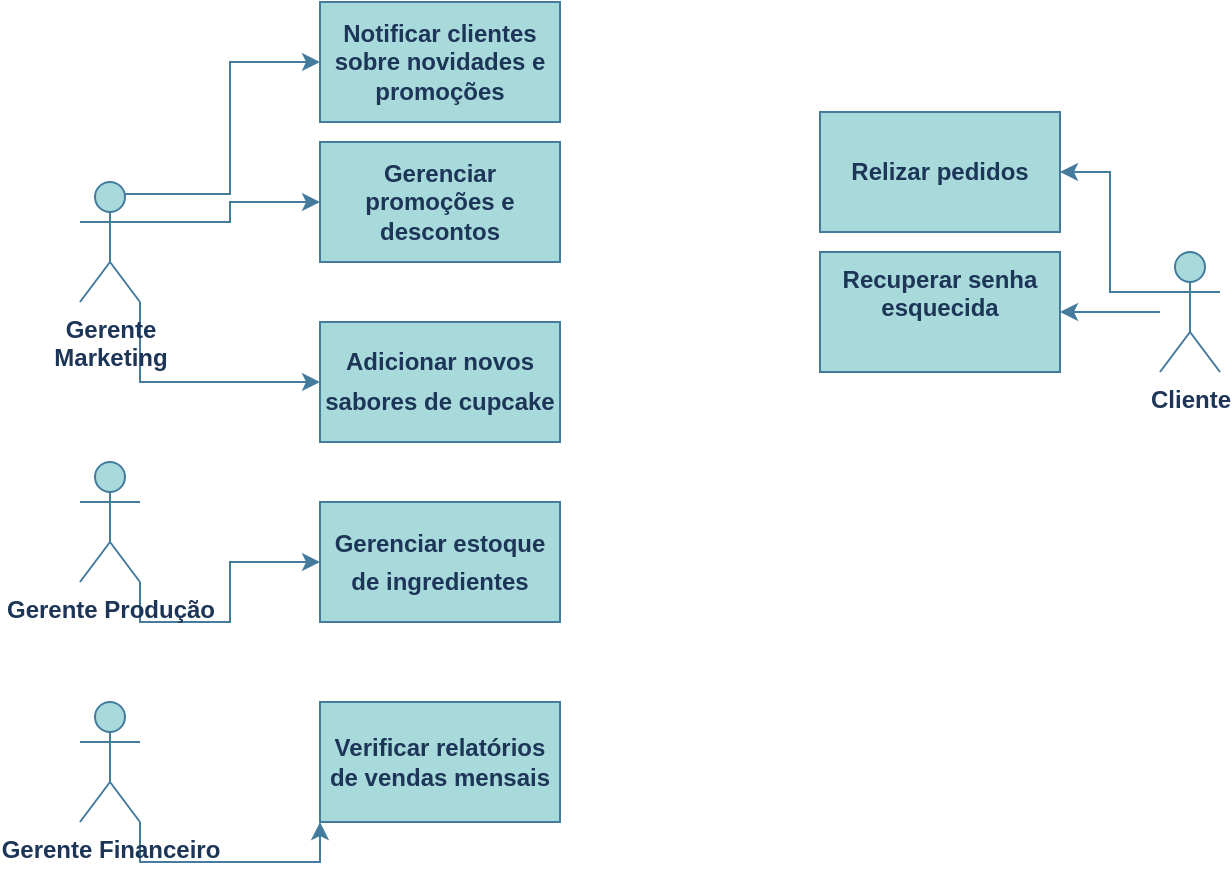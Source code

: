 <mxfile version="24.0.7" type="github">
  <diagram name="Page-1" id="uHBj0UiJIh_l4re9Nql1">
    <mxGraphModel dx="1434" dy="718" grid="1" gridSize="10" guides="1" tooltips="1" connect="1" arrows="1" fold="1" page="1" pageScale="1" pageWidth="850" pageHeight="1100" math="0" shadow="0">
      <root>
        <mxCell id="0" />
        <mxCell id="1" parent="0" />
        <mxCell id="iurfLe9XNf4w9FvrxSP4-10" style="edgeStyle=orthogonalEdgeStyle;rounded=0;orthogonalLoop=1;jettySize=auto;html=1;exitX=0;exitY=0.333;exitDx=0;exitDy=0;exitPerimeter=0;entryX=1;entryY=0.5;entryDx=0;entryDy=0;strokeColor=#457B9D;fontColor=#1D3557;fillColor=#A8DADC;" edge="1" parent="1" source="iurfLe9XNf4w9FvrxSP4-3" target="iurfLe9XNf4w9FvrxSP4-9">
          <mxGeometry relative="1" as="geometry" />
        </mxCell>
        <mxCell id="iurfLe9XNf4w9FvrxSP4-30" value="" style="edgeStyle=orthogonalEdgeStyle;rounded=0;orthogonalLoop=1;jettySize=auto;html=1;strokeColor=#457B9D;fontColor=#1D3557;fillColor=#A8DADC;" edge="1" parent="1" source="iurfLe9XNf4w9FvrxSP4-3" target="iurfLe9XNf4w9FvrxSP4-29">
          <mxGeometry relative="1" as="geometry" />
        </mxCell>
        <mxCell id="iurfLe9XNf4w9FvrxSP4-3" value="Cliente" style="shape=umlActor;verticalLabelPosition=bottom;verticalAlign=top;html=1;outlineConnect=0;strokeColor=#457B9D;fontColor=#1D3557;fillColor=#A8DADC;labelBackgroundColor=none;fontStyle=1" vertex="1" parent="1">
          <mxGeometry x="630" y="445" width="30" height="60" as="geometry" />
        </mxCell>
        <mxCell id="iurfLe9XNf4w9FvrxSP4-17" style="edgeStyle=orthogonalEdgeStyle;rounded=0;orthogonalLoop=1;jettySize=auto;html=1;exitX=1;exitY=1;exitDx=0;exitDy=0;exitPerimeter=0;entryX=0;entryY=1;entryDx=0;entryDy=0;strokeColor=#457B9D;fontColor=#1D3557;fillColor=#A8DADC;" edge="1" parent="1" source="iurfLe9XNf4w9FvrxSP4-4" target="iurfLe9XNf4w9FvrxSP4-12">
          <mxGeometry relative="1" as="geometry" />
        </mxCell>
        <mxCell id="iurfLe9XNf4w9FvrxSP4-4" value="Gerente Financeiro" style="shape=umlActor;verticalLabelPosition=bottom;verticalAlign=top;html=1;outlineConnect=0;strokeColor=#457B9D;fontColor=#1D3557;fillColor=#A8DADC;labelBackgroundColor=none;fontStyle=1" vertex="1" parent="1">
          <mxGeometry x="90" y="670" width="30" height="60" as="geometry" />
        </mxCell>
        <mxCell id="iurfLe9XNf4w9FvrxSP4-6" value="&lt;br&gt;&lt;span data-contrast=&quot;auto&quot; style=&quot;font-size: 12px; line-height: 19.425px;&quot; lang=&quot;PT-BR&quot; class=&quot;TextRun SCXW228505446 BCX2&quot;&gt;&lt;span style=&quot;font-size: 12px;&quot; class=&quot;NormalTextRun SCXW228505446 BCX2&quot;&gt;Adicionar novos sabores de cupcake&lt;/span&gt;&lt;/span&gt;&lt;div&gt;&lt;br/&gt;&lt;/div&gt;" style="rounded=0;whiteSpace=wrap;html=1;strokeColor=#457B9D;fontColor=#1D3557;fillColor=#A8DADC;fontStyle=1;fontFamily=Helvetica;fontSize=12;" vertex="1" parent="1">
          <mxGeometry x="210" y="480" width="120" height="60" as="geometry" />
        </mxCell>
        <mxCell id="iurfLe9XNf4w9FvrxSP4-9" value="Relizar pedidos" style="rounded=0;whiteSpace=wrap;html=1;strokeColor=#457B9D;fontColor=#1D3557;fillColor=#A8DADC;fontStyle=1;fontFamily=Helvetica;fontSize=12;" vertex="1" parent="1">
          <mxGeometry x="460" y="375" width="120" height="60" as="geometry" />
        </mxCell>
        <mxCell id="iurfLe9XNf4w9FvrxSP4-12" value="Verificar relatórios de vendas mensais" style="rounded=0;whiteSpace=wrap;html=1;strokeColor=#457B9D;fontColor=#1D3557;fillColor=#A8DADC;fontStyle=1;fontFamily=Helvetica;fontSize=12;" vertex="1" parent="1">
          <mxGeometry x="210" y="670" width="120" height="60" as="geometry" />
        </mxCell>
        <mxCell id="iurfLe9XNf4w9FvrxSP4-23" style="edgeStyle=orthogonalEdgeStyle;rounded=0;orthogonalLoop=1;jettySize=auto;html=1;exitX=1;exitY=0.333;exitDx=0;exitDy=0;exitPerimeter=0;entryX=0;entryY=0.5;entryDx=0;entryDy=0;strokeColor=#457B9D;fontColor=#1D3557;fillColor=#A8DADC;" edge="1" parent="1" source="iurfLe9XNf4w9FvrxSP4-13" target="iurfLe9XNf4w9FvrxSP4-22">
          <mxGeometry relative="1" as="geometry" />
        </mxCell>
        <mxCell id="iurfLe9XNf4w9FvrxSP4-24" style="edgeStyle=orthogonalEdgeStyle;rounded=0;orthogonalLoop=1;jettySize=auto;html=1;exitX=1;exitY=1;exitDx=0;exitDy=0;exitPerimeter=0;entryX=0;entryY=0.5;entryDx=0;entryDy=0;strokeColor=#457B9D;fontColor=#1D3557;fillColor=#A8DADC;" edge="1" parent="1" source="iurfLe9XNf4w9FvrxSP4-13" target="iurfLe9XNf4w9FvrxSP4-6">
          <mxGeometry relative="1" as="geometry" />
        </mxCell>
        <mxCell id="iurfLe9XNf4w9FvrxSP4-28" style="edgeStyle=orthogonalEdgeStyle;rounded=0;orthogonalLoop=1;jettySize=auto;html=1;exitX=0.75;exitY=0.1;exitDx=0;exitDy=0;exitPerimeter=0;entryX=0;entryY=0.5;entryDx=0;entryDy=0;strokeColor=#457B9D;fontColor=#1D3557;fillColor=#A8DADC;" edge="1" parent="1" source="iurfLe9XNf4w9FvrxSP4-13" target="iurfLe9XNf4w9FvrxSP4-27">
          <mxGeometry relative="1" as="geometry" />
        </mxCell>
        <mxCell id="iurfLe9XNf4w9FvrxSP4-13" value="&lt;div&gt;Gerente&lt;/div&gt;&lt;div&gt;Marketing&lt;/div&gt;&lt;div&gt;&lt;br&gt;&lt;/div&gt;" style="shape=umlActor;verticalLabelPosition=bottom;verticalAlign=top;html=1;outlineConnect=0;strokeColor=#457B9D;fontColor=#1D3557;fillColor=#A8DADC;labelBackgroundColor=none;fontStyle=1" vertex="1" parent="1">
          <mxGeometry x="90" y="410" width="30" height="60" as="geometry" />
        </mxCell>
        <mxCell id="iurfLe9XNf4w9FvrxSP4-21" style="edgeStyle=orthogonalEdgeStyle;rounded=0;orthogonalLoop=1;jettySize=auto;html=1;exitX=1;exitY=1;exitDx=0;exitDy=0;exitPerimeter=0;entryX=0;entryY=0.5;entryDx=0;entryDy=0;strokeColor=#457B9D;fontColor=#1D3557;fillColor=#A8DADC;" edge="1" parent="1" source="iurfLe9XNf4w9FvrxSP4-19" target="iurfLe9XNf4w9FvrxSP4-20">
          <mxGeometry relative="1" as="geometry" />
        </mxCell>
        <mxCell id="iurfLe9XNf4w9FvrxSP4-19" value="Gerente Produção" style="shape=umlActor;verticalLabelPosition=bottom;verticalAlign=top;html=1;outlineConnect=0;strokeColor=#457B9D;fontColor=#1D3557;fillColor=#A8DADC;labelBackgroundColor=none;fontStyle=1" vertex="1" parent="1">
          <mxGeometry x="90" y="550" width="30" height="60" as="geometry" />
        </mxCell>
        <mxCell id="iurfLe9XNf4w9FvrxSP4-20" value="&lt;span data-contrast=&quot;auto&quot; style=&quot;font-size: 12px; line-height: 18.346px;&quot; lang=&quot;PT-BR&quot; class=&quot;TextRun SCXW134059812 BCX2&quot;&gt;&lt;span style=&quot;font-size: 12px;&quot; class=&quot;NormalTextRun SCXW134059812 BCX2&quot;&gt;&lt;/span&gt;&lt;span style=&quot;font-size: 12px;&quot; class=&quot;NormalTextRun SCXW134059812 BCX2&quot;&gt;Gerenciar estoque de ingredientes&lt;/span&gt;&lt;/span&gt;" style="rounded=0;whiteSpace=wrap;html=1;strokeColor=#457B9D;fontColor=#1D3557;fillColor=#A8DADC;fontStyle=1;fontSize=12;fontFamily=Helvetica;" vertex="1" parent="1">
          <mxGeometry x="210" y="570" width="120" height="60" as="geometry" />
        </mxCell>
        <mxCell id="iurfLe9XNf4w9FvrxSP4-22" value="Gerenciar promoções e descontos" style="rounded=0;whiteSpace=wrap;html=1;strokeColor=#457B9D;fontColor=#1D3557;fillColor=#A8DADC;fontStyle=1;fontFamily=Helvetica;fontSize=12;" vertex="1" parent="1">
          <mxGeometry x="210" y="390" width="120" height="60" as="geometry" />
        </mxCell>
        <mxCell id="iurfLe9XNf4w9FvrxSP4-27" value="Notificar clientes sobre novidades e promoções" style="rounded=0;whiteSpace=wrap;html=1;strokeColor=#457B9D;fontColor=#1D3557;fillColor=#A8DADC;fontStyle=1;fontFamily=Helvetica;fontSize=12;" vertex="1" parent="1">
          <mxGeometry x="210" y="320" width="120" height="60" as="geometry" />
        </mxCell>
        <mxCell id="iurfLe9XNf4w9FvrxSP4-29" value="Recuperar senha esquecida" style="whiteSpace=wrap;html=1;verticalAlign=top;fillColor=#A8DADC;strokeColor=#457B9D;fontColor=#1D3557;labelBackgroundColor=none;fontStyle=1;" vertex="1" parent="1">
          <mxGeometry x="460" y="445" width="120" height="60" as="geometry" />
        </mxCell>
      </root>
    </mxGraphModel>
  </diagram>
</mxfile>
